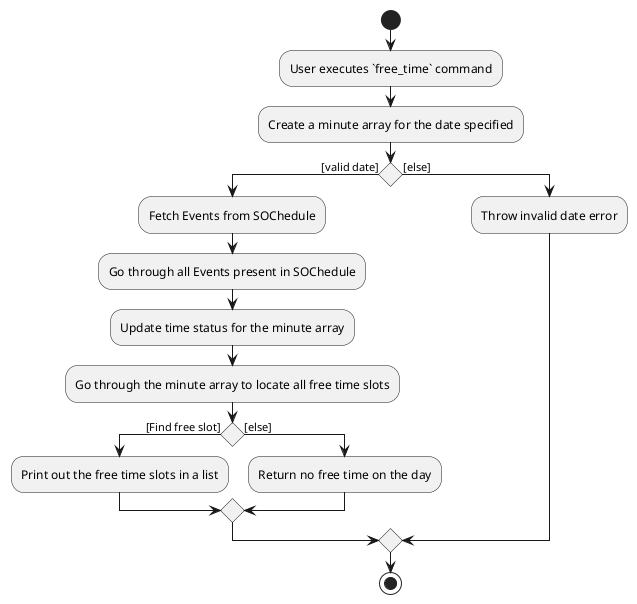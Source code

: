 @startuml
start
:User executes `free_time` command;
:Create a minute array for the date specified;

if () then ([valid date])
    :Fetch Events from SOChedule;
    :Go through all Events present in SOChedule;
    :Update time status for the minute array;
    :Go through the minute array to locate all free time slots;
    if () then ([Find free slot])
        :Print out the free time slots in a list;
    else([else])
        :Return no free time on the day;
    endif
else ([else])
    :Throw invalid date error;
endif
stop
@enduml
